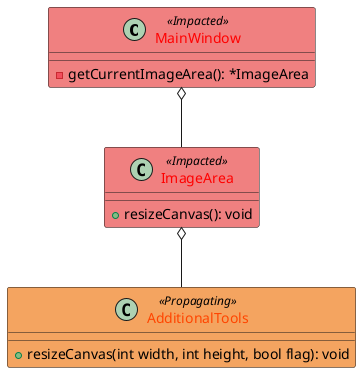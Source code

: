 @startuml

skinparam class {
	BackgroundColor<<Propagating>> SandyBrown
	FontColor<<Propagating>> OrangeRed

	BackgroundColor<<Impacted>> LightCoral
	FontColor<<Impacted>> Red
}

MainWindow o-- ImageArea
ImageArea o-- AdditionalTools

class MainWindow <<Impacted>> {
	-getCurrentImageArea(): *ImageArea
}

class ImageArea <<Impacted>> {
	+resizeCanvas(): void
}

class AdditionalTools <<Propagating>> {
	+resizeCanvas(int width, int height, bool flag): void
}

@enduml

